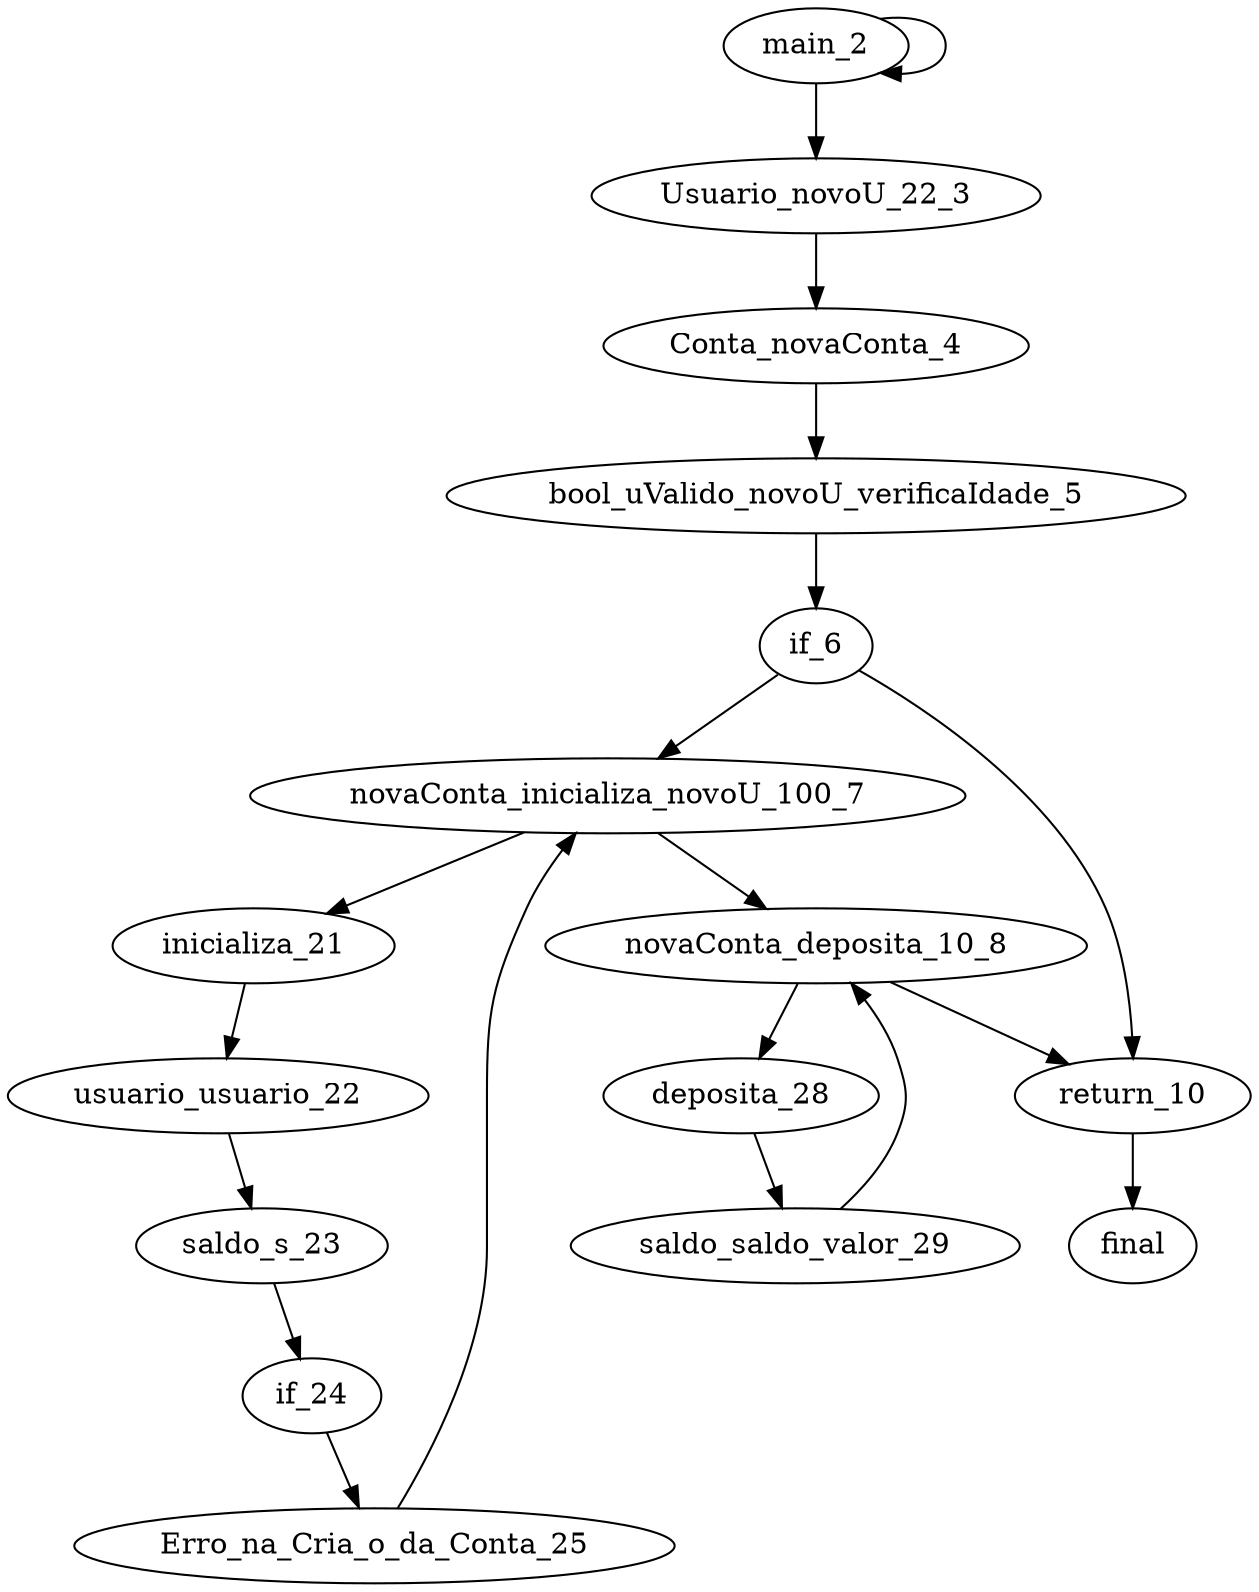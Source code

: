 strict digraph G {
main_2;
Usuario_novoU_22_3;
Conta_novaConta_4;
bool_uValido_novoU_verificaIdade_5;
if_6;
novaConta_inicializa_novoU_100_7;
novaConta_deposita_10_8;
return_10;
inicializa_21;
usuario_usuario_22;
saldo_s_23;
if_24;
Erro_na_Cria_o_da_Conta_25;
deposita_28;
saldo_saldo_valor_29;
final;
Usuario_novoU_22_3->Conta_novaConta_4;
Conta_novaConta_4->bool_uValido_novoU_verificaIdade_5;
bool_uValido_novoU_verificaIdade_5->if_6;
if_6->novaConta_inicializa_novoU_100_7;
novaConta_inicializa_novoU_100_7->novaConta_deposita_10_8;
novaConta_deposita_10_8->return_10;
if_6->return_10;
return_10->final;
usuario_usuario_22->saldo_s_23;
saldo_s_23->if_24;
if_24->Erro_na_Cria_o_da_Conta_25;
main_2->Usuario_novoU_22_3;
main_2->main_2;
inicializa_21->usuario_usuario_22;
novaConta_inicializa_novoU_100_7->inicializa_21;
Erro_na_Cria_o_da_Conta_25->novaConta_inicializa_novoU_100_7;
deposita_28->saldo_saldo_valor_29;
novaConta_deposita_10_8->deposita_28;
saldo_saldo_valor_29->novaConta_deposita_10_8;
}